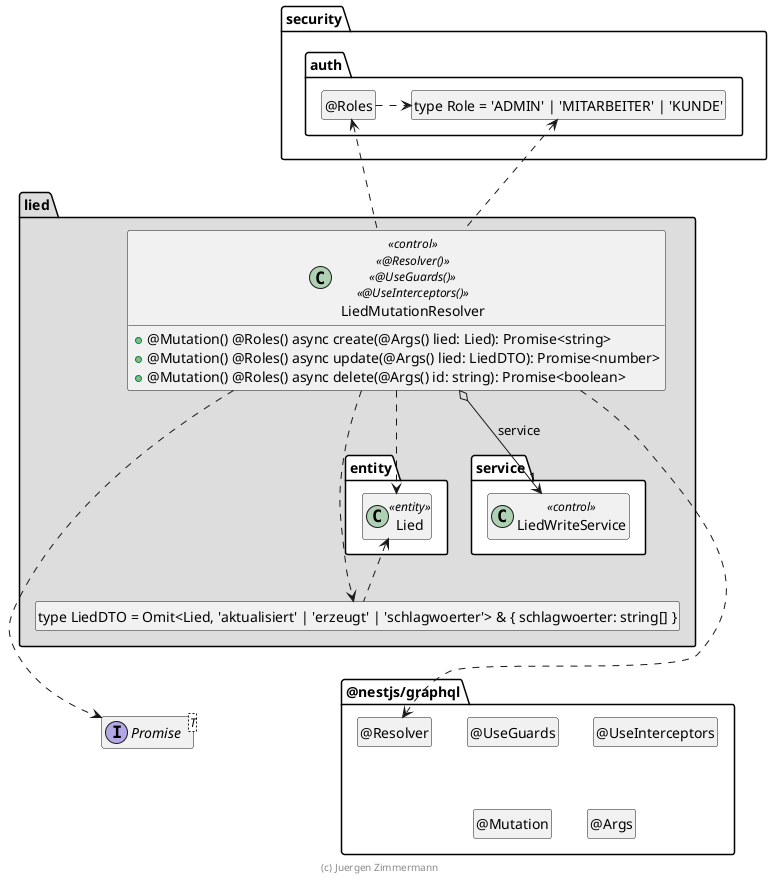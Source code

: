 ' Copyright (C) 2019 - present Juergen Zimmermann, Hochschule Karlsruhe
'
' This program is free software: you can redistribute it and/or modify
' it under the terms of the GNU General Public License as published by
' the Free Software Foundation, either version 3 of the License, or
' (at your option) any later version.
'
' This program is distributed in the hope that it will be useful,
' but WITHOUT ANY WARRANTY; without even the implied warranty of
' MERCHANTABILITY or FITNESS FOR A PARTICULAR PURPOSE.  See the
' GNU General Public License for more details.
'
' You should have received a copy of the GNU General Public License
' along with this program.  If not, see <https://www.gnu.org/licenses/>.

' Preview durch <Alt>d

@startuml Controller-Klasse

interface Promise<T>

package @nestjs/graphql {
  class "@Resolver" as Resolver
  hide Resolver circle

  class "@UseGuards" as UseGuards
  hide UseGuards circle

  class "@UseInterceptors" as UseInterceptors
  hide UseInterceptors circle

  class "@Mutation" as Mutation
  hide Mutation circle

  class "@Args" as Args
  hide Args circle
}

package security.auth {
  class "type Role = 'ADMIN' | 'MITARBEITER' | 'KUNDE'" as Role
  hide Role circle

  class "@Roles" as Roles
  hide Roles circle

  Roles .right.> Role
}

package lied #DDDDDD {
  package entity #FFFFFF {
    class Lied <<entity>>
  }

  package service #FFFFFF {
    class LiedWriteService << control >>
  }

  class "type LiedDTO = Omit<Lied, 'aktualisiert' | 'erzeugt' | 'schlagwoerter'> & { schlagwoerter: string[] }" as LiedDTO
  hide LiedDTO circle

  class LiedMutationResolver << control >> << @Resolver() >> << @UseGuards() >> << @UseInterceptors() >> {
    + @Mutation() @Roles() async create(@Args() lied: Lied): Promise<string>
    + @Mutation() @Roles() async update(@Args() lied: LiedDTO): Promise<number>
    + @Mutation() @Roles() async delete(@Args() id: string): Promise<boolean>
  }

  LiedMutationResolver o-down-> "1" LiedWriteService : service

  LiedMutationResolver ..> Lied
  LiedMutationResolver ..> LiedDTO
  LiedDTO .up.> Lied
  LiedMutationResolver ..> Promise
  LiedMutationResolver ..> Resolver

  LiedMutationResolver .up.> Roles
  LiedMutationResolver .up.> Role

  LiedDTO .[hidden].> Promise
  LiedDTO .[hidden].> Resolver
}

hide empty members

footer (c) Juergen Zimmermann

@enduml
